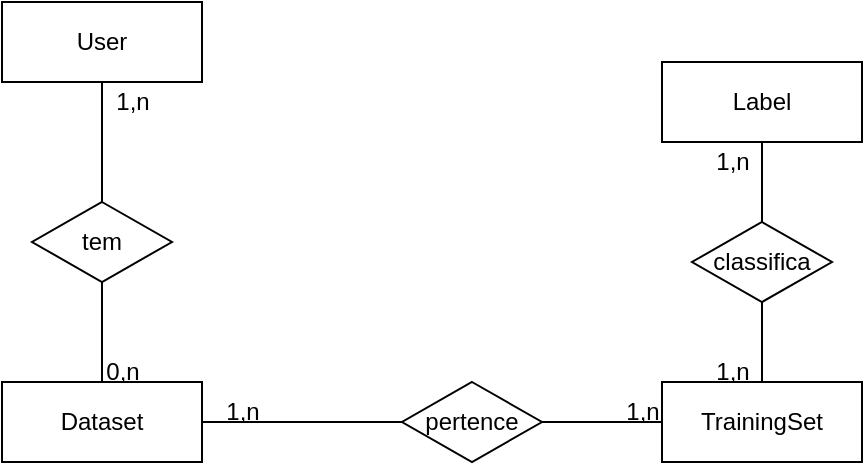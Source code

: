 <mxfile version="20.2.3" type="device" pages="3"><diagram id="UKA-fJZX51Dtu21Mr79F" name="Diagrama Entidade-Relacionamento"><mxGraphModel dx="1038" dy="649" grid="1" gridSize="10" guides="1" tooltips="1" connect="1" arrows="1" fold="1" page="1" pageScale="1" pageWidth="850" pageHeight="1100" math="0" shadow="0"><root><mxCell id="0"/><mxCell id="1" parent="0"/><mxCell id="28JDoQmIh1zBbJK-8uOF-22" style="edgeStyle=orthogonalEdgeStyle;rounded=0;orthogonalLoop=1;jettySize=auto;html=1;exitX=0.5;exitY=1;exitDx=0;exitDy=0;entryX=0.5;entryY=0;entryDx=0;entryDy=0;endArrow=none;endFill=0;" parent="1" source="28JDoQmIh1zBbJK-8uOF-14" target="28JDoQmIh1zBbJK-8uOF-15" edge="1"><mxGeometry relative="1" as="geometry"/></mxCell><mxCell id="28JDoQmIh1zBbJK-8uOF-14" value="User" style="whiteSpace=wrap;html=1;align=center;" parent="1" vertex="1"><mxGeometry x="80" y="40" width="100" height="40" as="geometry"/></mxCell><mxCell id="28JDoQmIh1zBbJK-8uOF-23" style="edgeStyle=orthogonalEdgeStyle;rounded=0;orthogonalLoop=1;jettySize=auto;html=1;endArrow=none;endFill=0;" parent="1" source="28JDoQmIh1zBbJK-8uOF-15" target="28JDoQmIh1zBbJK-8uOF-16" edge="1"><mxGeometry relative="1" as="geometry"/></mxCell><mxCell id="28JDoQmIh1zBbJK-8uOF-15" value="tem" style="shape=rhombus;perimeter=rhombusPerimeter;whiteSpace=wrap;html=1;align=center;" parent="1" vertex="1"><mxGeometry x="95" y="140" width="70" height="40" as="geometry"/></mxCell><mxCell id="28JDoQmIh1zBbJK-8uOF-27" style="edgeStyle=orthogonalEdgeStyle;rounded=0;orthogonalLoop=1;jettySize=auto;html=1;entryX=0;entryY=0.5;entryDx=0;entryDy=0;endArrow=none;endFill=0;" parent="1" source="28JDoQmIh1zBbJK-8uOF-16" target="28JDoQmIh1zBbJK-8uOF-20" edge="1"><mxGeometry relative="1" as="geometry"/></mxCell><mxCell id="28JDoQmIh1zBbJK-8uOF-16" value="Dataset" style="whiteSpace=wrap;html=1;align=center;" parent="1" vertex="1"><mxGeometry x="80" y="230" width="100" height="40" as="geometry"/></mxCell><mxCell id="28JDoQmIh1zBbJK-8uOF-17" value="TrainingSet" style="whiteSpace=wrap;html=1;align=center;" parent="1" vertex="1"><mxGeometry x="410" y="230" width="100" height="40" as="geometry"/></mxCell><mxCell id="28JDoQmIh1zBbJK-8uOF-25" style="edgeStyle=orthogonalEdgeStyle;rounded=0;orthogonalLoop=1;jettySize=auto;html=1;entryX=0.5;entryY=0;entryDx=0;entryDy=0;endArrow=none;endFill=0;" parent="1" source="28JDoQmIh1zBbJK-8uOF-18" target="28JDoQmIh1zBbJK-8uOF-21" edge="1"><mxGeometry relative="1" as="geometry"/></mxCell><mxCell id="28JDoQmIh1zBbJK-8uOF-18" value="Label" style="whiteSpace=wrap;html=1;align=center;" parent="1" vertex="1"><mxGeometry x="410" y="70" width="100" height="40" as="geometry"/></mxCell><mxCell id="28JDoQmIh1zBbJK-8uOF-26" style="edgeStyle=orthogonalEdgeStyle;rounded=0;orthogonalLoop=1;jettySize=auto;html=1;entryX=0;entryY=0.5;entryDx=0;entryDy=0;endArrow=none;endFill=0;" parent="1" source="28JDoQmIh1zBbJK-8uOF-20" target="28JDoQmIh1zBbJK-8uOF-17" edge="1"><mxGeometry relative="1" as="geometry"/></mxCell><mxCell id="28JDoQmIh1zBbJK-8uOF-20" value="pertence" style="shape=rhombus;perimeter=rhombusPerimeter;whiteSpace=wrap;html=1;align=center;" parent="1" vertex="1"><mxGeometry x="280" y="230" width="70" height="40" as="geometry"/></mxCell><mxCell id="28JDoQmIh1zBbJK-8uOF-24" style="edgeStyle=orthogonalEdgeStyle;rounded=0;orthogonalLoop=1;jettySize=auto;html=1;entryX=0.5;entryY=0;entryDx=0;entryDy=0;endArrow=none;endFill=0;" parent="1" source="28JDoQmIh1zBbJK-8uOF-21" target="28JDoQmIh1zBbJK-8uOF-17" edge="1"><mxGeometry relative="1" as="geometry"/></mxCell><mxCell id="28JDoQmIh1zBbJK-8uOF-21" value="classifica" style="shape=rhombus;perimeter=rhombusPerimeter;whiteSpace=wrap;html=1;align=center;" parent="1" vertex="1"><mxGeometry x="425" y="150" width="70" height="40" as="geometry"/></mxCell><mxCell id="28JDoQmIh1zBbJK-8uOF-28" value="1,n" style="text;html=1;align=center;verticalAlign=middle;resizable=0;points=[];autosize=1;strokeColor=none;fillColor=none;" parent="1" vertex="1"><mxGeometry x="125" y="75" width="40" height="30" as="geometry"/></mxCell><mxCell id="28JDoQmIh1zBbJK-8uOF-29" value="0,n" style="text;html=1;align=center;verticalAlign=middle;resizable=0;points=[];autosize=1;strokeColor=none;fillColor=none;" parent="1" vertex="1"><mxGeometry x="120" y="210" width="40" height="30" as="geometry"/></mxCell><mxCell id="28JDoQmIh1zBbJK-8uOF-30" value="1,n" style="text;html=1;align=center;verticalAlign=middle;resizable=0;points=[];autosize=1;strokeColor=none;fillColor=none;" parent="1" vertex="1"><mxGeometry x="180" y="230" width="40" height="30" as="geometry"/></mxCell><mxCell id="28JDoQmIh1zBbJK-8uOF-31" value="1,n" style="text;html=1;align=center;verticalAlign=middle;resizable=0;points=[];autosize=1;strokeColor=none;fillColor=none;" parent="1" vertex="1"><mxGeometry x="380" y="230" width="40" height="30" as="geometry"/></mxCell><mxCell id="28JDoQmIh1zBbJK-8uOF-34" value="1,n" style="text;html=1;align=center;verticalAlign=middle;resizable=0;points=[];autosize=1;strokeColor=none;fillColor=none;" parent="1" vertex="1"><mxGeometry x="425" y="105" width="40" height="30" as="geometry"/></mxCell><mxCell id="28JDoQmIh1zBbJK-8uOF-35" value="1,n" style="text;html=1;align=center;verticalAlign=middle;resizable=0;points=[];autosize=1;strokeColor=none;fillColor=none;" parent="1" vertex="1"><mxGeometry x="425" y="210" width="40" height="30" as="geometry"/></mxCell></root></mxGraphModel></diagram><diagram id="lT7_scDHUysdM4CFeN-N" name="diagrama caso de uso"><mxGraphModel dx="1038" dy="1749" grid="1" gridSize="10" guides="1" tooltips="1" connect="1" arrows="1" fold="1" page="1" pageScale="1" pageWidth="850" pageHeight="1100" math="0" shadow="0"><root><mxCell id="0"/><mxCell id="1" parent="0"/><mxCell id="EmwEudxkGpXho3QLPVCU-21" value="" style="whiteSpace=wrap;html=1;aspect=fixed;" vertex="1" parent="1"><mxGeometry x="90" y="-20" width="650" height="650" as="geometry"/></mxCell><mxCell id="EmwEudxkGpXho3QLPVCU-1" value="Usuário" style="shape=umlActor;verticalLabelPosition=bottom;verticalAlign=top;html=1;outlineConnect=0;" vertex="1" parent="1"><mxGeometry x="10" y="220" width="30" height="60" as="geometry"/></mxCell><mxCell id="EmwEudxkGpXho3QLPVCU-5" value="&amp;nbsp;Escolher o número de dados" style="ellipse;whiteSpace=wrap;html=1;" vertex="1" parent="1"><mxGeometry x="210" y="40" width="190" height="70" as="geometry"/></mxCell><mxCell id="EmwEudxkGpXho3QLPVCU-6" value="Gerar Dataset" style="ellipse;whiteSpace=wrap;html=1;" vertex="1" parent="1"><mxGeometry x="580" y="150" width="140" height="70" as="geometry"/></mxCell><mxCell id="EmwEudxkGpXho3QLPVCU-8" value="" style="endArrow=classic;html=1;rounded=0;exitX=1;exitY=0.5;exitDx=0;exitDy=0;entryX=0;entryY=0.5;entryDx=0;entryDy=0;" edge="1" parent="1" source="EmwEudxkGpXho3QLPVCU-5" target="EmwEudxkGpXho3QLPVCU-6"><mxGeometry width="50" height="50" relative="1" as="geometry"><mxPoint x="450" y="160" as="sourcePoint"/><mxPoint x="500" y="110" as="targetPoint"/></mxGeometry></mxCell><mxCell id="EmwEudxkGpXho3QLPVCU-9" value="Visualizar dados&amp;nbsp;" style="ellipse;whiteSpace=wrap;html=1;" vertex="1" parent="1"><mxGeometry x="240" y="460" width="140" height="70" as="geometry"/></mxCell><mxCell id="EmwEudxkGpXho3QLPVCU-10" value="Filtrar dados&amp;nbsp;" style="ellipse;whiteSpace=wrap;html=1;" vertex="1" parent="1"><mxGeometry x="230" y="160" width="140" height="70" as="geometry"/></mxCell><mxCell id="EmwEudxkGpXho3QLPVCU-12" value="Exportar os dados" style="ellipse;whiteSpace=wrap;html=1;" vertex="1" parent="1"><mxGeometry x="240" y="360" width="140" height="70" as="geometry"/></mxCell><mxCell id="EmwEudxkGpXho3QLPVCU-13" value="Limpar o filtro" style="ellipse;whiteSpace=wrap;html=1;" vertex="1" parent="1"><mxGeometry x="235" y="260" width="140" height="70" as="geometry"/></mxCell><mxCell id="EmwEudxkGpXho3QLPVCU-14" value="" style="endArrow=none;html=1;rounded=0;entryX=0;entryY=0.5;entryDx=0;entryDy=0;" edge="1" parent="1" target="EmwEudxkGpXho3QLPVCU-5"><mxGeometry width="50" height="50" relative="1" as="geometry"><mxPoint x="40" y="240" as="sourcePoint"/><mxPoint x="130" y="170" as="targetPoint"/></mxGeometry></mxCell><mxCell id="EmwEudxkGpXho3QLPVCU-15" value="" style="endArrow=none;html=1;rounded=0;entryX=0;entryY=0.5;entryDx=0;entryDy=0;" edge="1" parent="1" target="EmwEudxkGpXho3QLPVCU-10"><mxGeometry width="50" height="50" relative="1" as="geometry"><mxPoint x="40" y="240" as="sourcePoint"/><mxPoint x="220" y="85" as="targetPoint"/></mxGeometry></mxCell><mxCell id="EmwEudxkGpXho3QLPVCU-16" value="" style="endArrow=none;html=1;rounded=0;entryX=0;entryY=0.5;entryDx=0;entryDy=0;" edge="1" parent="1" target="EmwEudxkGpXho3QLPVCU-13"><mxGeometry width="50" height="50" relative="1" as="geometry"><mxPoint x="40" y="240" as="sourcePoint"/><mxPoint x="230" y="95" as="targetPoint"/></mxGeometry></mxCell><mxCell id="EmwEudxkGpXho3QLPVCU-19" value="" style="endArrow=none;html=1;rounded=0;entryX=0;entryY=0.5;entryDx=0;entryDy=0;" edge="1" parent="1" target="EmwEudxkGpXho3QLPVCU-12"><mxGeometry width="50" height="50" relative="1" as="geometry"><mxPoint x="40" y="240" as="sourcePoint"/><mxPoint x="245" y="305" as="targetPoint"/></mxGeometry></mxCell><mxCell id="EmwEudxkGpXho3QLPVCU-20" value="" style="endArrow=none;html=1;rounded=0;entryX=0;entryY=0.5;entryDx=0;entryDy=0;" edge="1" parent="1" target="EmwEudxkGpXho3QLPVCU-9"><mxGeometry width="50" height="50" relative="1" as="geometry"><mxPoint x="40" y="240" as="sourcePoint"/><mxPoint x="255" y="315" as="targetPoint"/></mxGeometry></mxCell><mxCell id="EmwEudxkGpXho3QLPVCU-32" value="&amp;lt;&amp;lt;Include&amp;gt;&amp;gt;" style="endArrow=blockThin;endSize=12;dashed=1;html=1;rounded=0;dashPattern=1 4;endFill=1;exitX=0.5;exitY=1;exitDx=0;exitDy=0;entryX=1;entryY=0.5;entryDx=0;entryDy=0;" edge="1" parent="1" source="EmwEudxkGpXho3QLPVCU-6" target="EmwEudxkGpXho3QLPVCU-9"><mxGeometry width="160" relative="1" as="geometry"><mxPoint x="450" y="510" as="sourcePoint"/><mxPoint x="610" y="510" as="targetPoint"/></mxGeometry></mxCell><mxCell id="EmwEudxkGpXho3QLPVCU-33" value="&amp;lt;&amp;lt;Extend&amp;gt;&amp;gt;" style="endArrow=blockThin;endSize=12;dashed=1;html=1;rounded=0;dashPattern=1 4;endFill=1;entryX=0.026;entryY=0.657;entryDx=0;entryDy=0;entryPerimeter=0;exitX=1;exitY=0.5;exitDx=0;exitDy=0;" edge="1" parent="1" source="EmwEudxkGpXho3QLPVCU-10" target="EmwEudxkGpXho3QLPVCU-6"><mxGeometry width="160" relative="1" as="geometry"><mxPoint x="460" y="340" as="sourcePoint"/><mxPoint x="620" y="340" as="targetPoint"/></mxGeometry></mxCell><mxCell id="EmwEudxkGpXho3QLPVCU-34" value="&amp;lt;&amp;lt;Extend&amp;gt;&amp;gt;" style="endArrow=blockThin;endSize=12;dashed=1;html=1;rounded=0;dashPattern=1 4;endFill=1;entryX=0.1;entryY=0.806;entryDx=0;entryDy=0;entryPerimeter=0;exitX=1;exitY=0.5;exitDx=0;exitDy=0;" edge="1" parent="1" source="EmwEudxkGpXho3QLPVCU-13" target="EmwEudxkGpXho3QLPVCU-6"><mxGeometry width="160" relative="1" as="geometry"><mxPoint x="380" y="205" as="sourcePoint"/><mxPoint x="593.64" y="205.99" as="targetPoint"/></mxGeometry></mxCell><mxCell id="EmwEudxkGpXho3QLPVCU-36" value="&amp;lt;&amp;lt;Include&amp;gt;&amp;gt;" style="endArrow=blockThin;endSize=12;dashed=1;html=1;rounded=0;dashPattern=1 4;endFill=1;entryX=1;entryY=0.5;entryDx=0;entryDy=0;" edge="1" parent="1" source="EmwEudxkGpXho3QLPVCU-6" target="EmwEudxkGpXho3QLPVCU-12"><mxGeometry width="160" relative="1" as="geometry"><mxPoint x="660" y="230" as="sourcePoint"/><mxPoint x="390" y="505" as="targetPoint"/></mxGeometry></mxCell></root></mxGraphModel></diagram><diagram id="VjDTDGF4lTlSSYypIpFh" name="Graphrdf dataset"><mxGraphModel dx="1888" dy="1749" grid="1" gridSize="10" guides="1" tooltips="1" connect="1" arrows="1" fold="1" page="1" pageScale="1" pageWidth="850" pageHeight="1100" math="0" shadow="0"><root><mxCell id="0"/><mxCell id="1" parent="0"/><mxCell id="FWmLa_b9Bjo7nw4KaXNd-2" style="edgeStyle=orthogonalEdgeStyle;rounded=0;orthogonalLoop=1;jettySize=auto;html=1;exitX=0.5;exitY=0;exitDx=0;exitDy=0;" parent="1" source="FWmLa_b9Bjo7nw4KaXNd-1" target="FWmLa_b9Bjo7nw4KaXNd-3" edge="1"><mxGeometry relative="1" as="geometry"><mxPoint x="150" y="60" as="targetPoint"/></mxGeometry></mxCell><mxCell id="FWmLa_b9Bjo7nw4KaXNd-1" value="A" style="ellipse;whiteSpace=wrap;html=1;" parent="1" vertex="1"><mxGeometry x="90" y="120" width="120" height="90" as="geometry"/></mxCell><mxCell id="FWmLa_b9Bjo7nw4KaXNd-3" value="&quot;Albania&quot;" style="text;html=1;align=center;verticalAlign=middle;resizable=0;points=[];autosize=1;strokeColor=none;fillColor=none;" parent="1" vertex="1"><mxGeometry x="115" y="30" width="70" height="30" as="geometry"/></mxCell><mxCell id="FWmLa_b9Bjo7nw4KaXNd-5" value="28750&lt;br&gt;" style="text;html=1;align=center;verticalAlign=middle;resizable=0;points=[];autosize=1;strokeColor=none;fillColor=none;" parent="1" vertex="1"><mxGeometry x="270" y="95" width="60" height="30" as="geometry"/></mxCell><mxCell id="FWmLa_b9Bjo7nw4KaXNd-7" value="E" style="ellipse;whiteSpace=wrap;html=1;" parent="1" vertex="1"><mxGeometry x="410" y="110" width="120" height="80" as="geometry"/></mxCell><mxCell id="FWmLa_b9Bjo7nw4KaXNd-13" value="" style="endArrow=classic;html=1;rounded=0;" parent="1" target="FWmLa_b9Bjo7nw4KaXNd-5" edge="1"><mxGeometry width="50" height="50" relative="1" as="geometry"><mxPoint x="210" y="150" as="sourcePoint"/><mxPoint x="260" y="100" as="targetPoint"/></mxGeometry></mxCell><mxCell id="FWmLa_b9Bjo7nw4KaXNd-15" value="&quot;parliamentary democracy&quot;&lt;br&gt;" style="text;html=1;align=center;verticalAlign=middle;resizable=0;points=[];autosize=1;strokeColor=none;fillColor=none;" parent="1" vertex="1"><mxGeometry y="250" width="170" height="30" as="geometry"/></mxCell><mxCell id="FWmLa_b9Bjo7nw4KaXNd-16" value="13.19&lt;br&gt;" style="text;html=1;align=center;verticalAlign=middle;resizable=0;points=[];autosize=1;strokeColor=none;fillColor=none;" parent="1" vertex="1"><mxGeometry x="-130" y="110" width="50" height="30" as="geometry"/></mxCell><mxCell id="FWmLa_b9Bjo7nw4KaXNd-18" value="C" style="ellipse;whiteSpace=wrap;html=1;" parent="1" vertex="1"><mxGeometry x="260" y="270" width="120" height="60" as="geometry"/></mxCell><mxCell id="FWmLa_b9Bjo7nw4KaXNd-20" value="" style="endArrow=classic;html=1;rounded=0;exitX=1;exitY=1;exitDx=0;exitDy=0;entryX=0.06;entryY=0.27;entryDx=0;entryDy=0;entryPerimeter=0;" parent="1" source="FWmLa_b9Bjo7nw4KaXNd-1" target="FWmLa_b9Bjo7nw4KaXNd-18" edge="1"><mxGeometry width="50" height="50" relative="1" as="geometry"><mxPoint x="230" y="170" as="sourcePoint"/><mxPoint x="290" y="143.333" as="targetPoint"/></mxGeometry></mxCell><mxCell id="FWmLa_b9Bjo7nw4KaXNd-21" value="" style="endArrow=classic;html=1;rounded=0;exitX=0;exitY=1;exitDx=0;exitDy=0;entryX=0.496;entryY=0.013;entryDx=0;entryDy=0;entryPerimeter=0;" parent="1" source="FWmLa_b9Bjo7nw4KaXNd-1" target="FWmLa_b9Bjo7nw4KaXNd-15" edge="1"><mxGeometry width="50" height="50" relative="1" as="geometry"><mxPoint x="240" y="180" as="sourcePoint"/><mxPoint x="300" y="153.333" as="targetPoint"/></mxGeometry></mxCell><mxCell id="FWmLa_b9Bjo7nw4KaXNd-22" value="" style="endArrow=classic;html=1;rounded=0;exitX=0;exitY=0.5;exitDx=0;exitDy=0;" parent="1" source="FWmLa_b9Bjo7nw4KaXNd-1" target="FWmLa_b9Bjo7nw4KaXNd-16" edge="1"><mxGeometry width="50" height="50" relative="1" as="geometry"><mxPoint x="250" y="190" as="sourcePoint"/><mxPoint x="310" y="163.333" as="targetPoint"/></mxGeometry></mxCell><mxCell id="FWmLa_b9Bjo7nw4KaXNd-23" value="name&lt;br&gt;" style="text;html=1;align=center;verticalAlign=middle;resizable=0;points=[];autosize=1;strokeColor=none;fillColor=none;" parent="1" vertex="1"><mxGeometry x="145" y="80" width="50" height="30" as="geometry"/></mxCell><mxCell id="FWmLa_b9Bjo7nw4KaXNd-25" value="area" style="text;html=1;align=center;verticalAlign=middle;resizable=0;points=[];autosize=1;strokeColor=none;fillColor=none;" parent="1" vertex="1"><mxGeometry x="200" y="115" width="50" height="30" as="geometry"/></mxCell><mxCell id="FWmLa_b9Bjo7nw4KaXNd-27" value="government" style="text;html=1;align=center;verticalAlign=middle;resizable=0;points=[];autosize=1;strokeColor=none;fillColor=none;" parent="1" vertex="1"><mxGeometry x="90" y="205" width="90" height="30" as="geometry"/></mxCell><mxCell id="FWmLa_b9Bjo7nw4KaXNd-28" value="infantMortality" style="text;html=1;align=center;verticalAlign=middle;resizable=0;points=[];autosize=1;strokeColor=none;fillColor=none;" parent="1" vertex="1"><mxGeometry x="-50" y="145" width="100" height="30" as="geometry"/></mxCell><mxCell id="FWmLa_b9Bjo7nw4KaXNd-29" value="&quot;Tirana&quot;" style="text;html=1;align=center;verticalAlign=middle;resizable=0;points=[];autosize=1;strokeColor=none;fillColor=none;" parent="1" vertex="1"><mxGeometry x="550" y="240" width="70" height="30" as="geometry"/></mxCell><mxCell id="FWmLa_b9Bjo7nw4KaXNd-32" value="hadPopulation" style="text;html=1;align=center;verticalAlign=middle;resizable=0;points=[];autosize=1;strokeColor=none;fillColor=none;" parent="1" vertex="1"><mxGeometry x="220" y="220" width="100" height="30" as="geometry"/></mxCell><mxCell id="FWmLa_b9Bjo7nw4KaXNd-33" value="" style="endArrow=classic;html=1;rounded=0;exitX=1;exitY=1;exitDx=0;exitDy=0;entryX=0.229;entryY=0.02;entryDx=0;entryDy=0;entryPerimeter=0;" parent="1" source="FWmLa_b9Bjo7nw4KaXNd-7" target="FWmLa_b9Bjo7nw4KaXNd-29" edge="1"><mxGeometry width="50" height="50" relative="1" as="geometry"><mxPoint x="410" y="185" as="sourcePoint"/><mxPoint x="330" y="280" as="targetPoint"/></mxGeometry></mxCell><mxCell id="FWmLa_b9Bjo7nw4KaXNd-34" value="name&lt;br&gt;" style="text;html=1;align=center;verticalAlign=middle;resizable=0;points=[];autosize=1;strokeColor=none;fillColor=none;" parent="1" vertex="1"><mxGeometry x="500" y="200" width="50" height="30" as="geometry"/></mxCell><mxCell id="FWmLa_b9Bjo7nw4KaXNd-36" value="" style="endArrow=classic;html=1;rounded=0;exitX=0;exitY=1;exitDx=0;exitDy=0;" parent="1" source="FWmLa_b9Bjo7nw4KaXNd-18" edge="1"><mxGeometry width="50" height="50" relative="1" as="geometry"><mxPoint x="202.426" y="198.284" as="sourcePoint"/><mxPoint x="220" y="360" as="targetPoint"/></mxGeometry></mxCell><mxCell id="FWmLa_b9Bjo7nw4KaXNd-37" value="" style="endArrow=classic;html=1;rounded=0;exitX=0.5;exitY=1;exitDx=0;exitDy=0;" parent="1" source="FWmLa_b9Bjo7nw4KaXNd-18" edge="1"><mxGeometry width="50" height="50" relative="1" as="geometry"><mxPoint x="287.574" y="331.213" as="sourcePoint"/><mxPoint x="310" y="380" as="targetPoint"/></mxGeometry></mxCell><mxCell id="FWmLa_b9Bjo7nw4KaXNd-38" value="&quot;2001&quot;^^xsd:gYear" style="text;html=1;align=center;verticalAlign=middle;resizable=0;points=[];autosize=1;strokeColor=none;fillColor=none;" parent="1" vertex="1"><mxGeometry x="150" y="360" width="120" height="30" as="geometry"/></mxCell><mxCell id="FWmLa_b9Bjo7nw4KaXNd-39" value="&quot;3069275&quot;" style="text;html=1;align=center;verticalAlign=middle;resizable=0;points=[];autosize=1;strokeColor=none;fillColor=none;" parent="1" vertex="1"><mxGeometry x="265" y="380" width="80" height="30" as="geometry"/></mxCell><mxCell id="FWmLa_b9Bjo7nw4KaXNd-40" value="year" style="text;html=1;align=center;verticalAlign=middle;resizable=0;points=[];autosize=1;strokeColor=none;fillColor=none;" parent="1" vertex="1"><mxGeometry x="210" y="320" width="50" height="30" as="geometry"/></mxCell><mxCell id="FWmLa_b9Bjo7nw4KaXNd-41" value="value" style="text;html=1;align=center;verticalAlign=middle;resizable=0;points=[];autosize=1;strokeColor=none;fillColor=none;" parent="1" vertex="1"><mxGeometry x="310" y="330" width="50" height="30" as="geometry"/></mxCell><mxCell id="FWmLa_b9Bjo7nw4KaXNd-42" value="G" style="ellipse;whiteSpace=wrap;html=1;" parent="1" vertex="1"><mxGeometry x="305" y="-45" width="120" height="80" as="geometry"/></mxCell><mxCell id="FWmLa_b9Bjo7nw4KaXNd-43" value="" style="endArrow=classic;html=1;rounded=0;exitX=0.5;exitY=0;exitDx=0;exitDy=0;" parent="1" source="FWmLa_b9Bjo7nw4KaXNd-42" edge="1"><mxGeometry width="50" height="50" relative="1" as="geometry"><mxPoint x="452.426" y="176.213" as="sourcePoint"/><mxPoint x="370" y="-90" as="targetPoint"/></mxGeometry></mxCell><mxCell id="FWmLa_b9Bjo7nw4KaXNd-44" value="name" style="text;html=1;align=center;verticalAlign=middle;resizable=0;points=[];autosize=1;strokeColor=none;fillColor=none;" parent="1" vertex="1"><mxGeometry x="360" y="-75" width="50" height="30" as="geometry"/></mxCell><mxCell id="bEQoDP4Bvjz4KSjEB6Gk-3" value="isMember" style="text;html=1;align=center;verticalAlign=middle;resizable=0;points=[];autosize=1;strokeColor=none;fillColor=none;" parent="1" vertex="1"><mxGeometry x="195" y="55" width="80" height="30" as="geometry"/></mxCell><mxCell id="bEQoDP4Bvjz4KSjEB6Gk-4" value="&quot;Australia Group&quot;" style="text;html=1;align=center;verticalAlign=middle;resizable=0;points=[];autosize=1;strokeColor=none;fillColor=none;" parent="1" vertex="1"><mxGeometry x="320" y="-120" width="120" height="30" as="geometry"/></mxCell><mxCell id="bEQoDP4Bvjz4KSjEB6Gk-11" value="" style="endArrow=classic;html=1;rounded=0;exitX=0;exitY=0;exitDx=0;exitDy=0;" parent="1" source="FWmLa_b9Bjo7nw4KaXNd-1" edge="1"><mxGeometry width="50" height="50" relative="1" as="geometry"><mxPoint x="117.574" y="198.284" as="sourcePoint"/><mxPoint x="40" y="60" as="targetPoint"/></mxGeometry></mxCell><mxCell id="bEQoDP4Bvjz4KSjEB6Gk-12" value="&quot;AL&quot;" style="text;html=1;align=center;verticalAlign=middle;resizable=0;points=[];autosize=1;strokeColor=none;fillColor=none;" parent="1" vertex="1"><mxGeometry x="20" y="30" width="50" height="30" as="geometry"/></mxCell><mxCell id="bEQoDP4Bvjz4KSjEB6Gk-13" value="carCode" style="text;html=1;align=center;verticalAlign=middle;resizable=0;points=[];autosize=1;strokeColor=none;fillColor=none;" parent="1" vertex="1"><mxGeometry x="70" y="80" width="70" height="30" as="geometry"/></mxCell><mxCell id="bEQoDP4Bvjz4KSjEB6Gk-14" value="" style="endArrow=classic;html=1;rounded=0;exitX=0.072;exitY=0.753;exitDx=0;exitDy=0;exitPerimeter=0;entryX=0.692;entryY=0.058;entryDx=0;entryDy=0;entryPerimeter=0;" parent="1" source="FWmLa_b9Bjo7nw4KaXNd-1" target="bEQoDP4Bvjz4KSjEB6Gk-15" edge="1"><mxGeometry width="50" height="50" relative="1" as="geometry"><mxPoint x="117.574" y="198.284" as="sourcePoint"/><mxPoint x="-40" y="220" as="targetPoint"/></mxGeometry></mxCell><mxCell id="bEQoDP4Bvjz4KSjEB6Gk-17" style="edgeStyle=orthogonalEdgeStyle;rounded=0;orthogonalLoop=1;jettySize=auto;html=1;exitX=0.5;exitY=1;exitDx=0;exitDy=0;entryX=0.42;entryY=0.007;entryDx=0;entryDy=0;entryPerimeter=0;" parent="1" source="bEQoDP4Bvjz4KSjEB6Gk-15" target="bEQoDP4Bvjz4KSjEB6Gk-16" edge="1"><mxGeometry relative="1" as="geometry"/></mxCell><mxCell id="bEQoDP4Bvjz4KSjEB6Gk-15" value="B" style="ellipse;whiteSpace=wrap;html=1;" parent="1" vertex="1"><mxGeometry x="-120" y="235" width="120" height="80" as="geometry"/></mxCell><mxCell id="bEQoDP4Bvjz4KSjEB6Gk-16" value="&quot;Country&quot;" style="text;html=1;align=center;verticalAlign=middle;resizable=0;points=[];autosize=1;strokeColor=none;fillColor=none;" parent="1" vertex="1"><mxGeometry x="-90" y="360" width="70" height="30" as="geometry"/></mxCell><mxCell id="bEQoDP4Bvjz4KSjEB6Gk-18" value="label" style="text;html=1;align=center;verticalAlign=middle;resizable=0;points=[];autosize=1;strokeColor=none;fillColor=none;" parent="1" vertex="1"><mxGeometry x="-70" y="320" width="50" height="30" as="geometry"/></mxCell><mxCell id="bEQoDP4Bvjz4KSjEB6Gk-19" value="type" style="text;html=1;align=center;verticalAlign=middle;resizable=0;points=[];autosize=1;strokeColor=none;fillColor=none;" parent="1" vertex="1"><mxGeometry x="-20" y="190" width="50" height="30" as="geometry"/></mxCell><mxCell id="bEQoDP4Bvjz4KSjEB6Gk-21" style="edgeStyle=orthogonalEdgeStyle;rounded=0;orthogonalLoop=1;jettySize=auto;html=1;exitX=0.5;exitY=1;exitDx=0;exitDy=0;" parent="1" source="bEQoDP4Bvjz4KSjEB6Gk-20" edge="1"><mxGeometry relative="1" as="geometry"><mxPoint x="440" y="450" as="targetPoint"/></mxGeometry></mxCell><mxCell id="bEQoDP4Bvjz4KSjEB6Gk-20" value="D" style="ellipse;whiteSpace=wrap;html=1;" parent="1" vertex="1"><mxGeometry x="380" y="330" width="120" height="80" as="geometry"/></mxCell><mxCell id="bEQoDP4Bvjz4KSjEB6Gk-22" value="&quot;PopulationCount&quot;" style="text;html=1;align=center;verticalAlign=middle;resizable=0;points=[];autosize=1;strokeColor=none;fillColor=none;" parent="1" vertex="1"><mxGeometry x="390" y="455" width="120" height="30" as="geometry"/></mxCell><mxCell id="bEQoDP4Bvjz4KSjEB6Gk-23" value="label" style="text;html=1;align=center;verticalAlign=middle;resizable=0;points=[];autosize=1;strokeColor=none;fillColor=none;" parent="1" vertex="1"><mxGeometry x="440" y="410" width="50" height="30" as="geometry"/></mxCell><mxCell id="bEQoDP4Bvjz4KSjEB6Gk-25" value="" style="endArrow=classic;html=1;rounded=0;exitX=1;exitY=1;exitDx=0;exitDy=0;entryX=0;entryY=0;entryDx=0;entryDy=0;" parent="1" source="FWmLa_b9Bjo7nw4KaXNd-18" target="bEQoDP4Bvjz4KSjEB6Gk-20" edge="1"><mxGeometry width="50" height="50" relative="1" as="geometry"><mxPoint x="430" y="310" as="sourcePoint"/><mxPoint x="480" y="260" as="targetPoint"/></mxGeometry></mxCell><mxCell id="bEQoDP4Bvjz4KSjEB6Gk-26" value="type" style="text;html=1;align=center;verticalAlign=middle;resizable=0;points=[];autosize=1;strokeColor=none;fillColor=none;" parent="1" vertex="1"><mxGeometry x="365" y="305" width="50" height="30" as="geometry"/></mxCell><mxCell id="bEQoDP4Bvjz4KSjEB6Gk-27" value="D" style="ellipse;whiteSpace=wrap;html=1;" parent="1" vertex="1"><mxGeometry x="380" y="330" width="120" height="80" as="geometry"/></mxCell><mxCell id="bEQoDP4Bvjz4KSjEB6Gk-29" value="&quot;City&quot;" style="text;html=1;align=center;verticalAlign=middle;resizable=0;points=[];autosize=1;strokeColor=none;fillColor=none;" parent="1" vertex="1"><mxGeometry x="570" y="110" width="50" height="30" as="geometry"/></mxCell><mxCell id="bEQoDP4Bvjz4KSjEB6Gk-30" value="label" style="text;html=1;align=center;verticalAlign=middle;resizable=0;points=[];autosize=1;strokeColor=none;fillColor=none;" parent="1" vertex="1"><mxGeometry x="540" y="65" width="50" height="30" as="geometry"/></mxCell><mxCell id="bEQoDP4Bvjz4KSjEB6Gk-31" value="F" style="ellipse;whiteSpace=wrap;html=1;" parent="1" vertex="1"><mxGeometry x="430" y="15" width="120" height="80" as="geometry"/></mxCell><mxCell id="bEQoDP4Bvjz4KSjEB6Gk-32" value="" style="endArrow=classic;html=1;rounded=0;exitX=1;exitY=1;exitDx=0;exitDy=0;" parent="1" source="bEQoDP4Bvjz4KSjEB6Gk-31" edge="1"><mxGeometry width="50" height="50" relative="1" as="geometry"><mxPoint x="540" y="140" as="sourcePoint"/><mxPoint x="590" y="110" as="targetPoint"/></mxGeometry></mxCell><mxCell id="bEQoDP4Bvjz4KSjEB6Gk-35" value="" style="endArrow=classic;html=1;rounded=0;exitX=0.688;exitY=0.06;exitDx=0;exitDy=0;exitPerimeter=0;entryX=0.298;entryY=0.945;entryDx=0;entryDy=0;entryPerimeter=0;" parent="1" source="FWmLa_b9Bjo7nw4KaXNd-7" target="bEQoDP4Bvjz4KSjEB6Gk-31" edge="1"><mxGeometry width="50" height="50" relative="1" as="geometry"><mxPoint x="542.426" y="93.284" as="sourcePoint"/><mxPoint x="600" y="120" as="targetPoint"/></mxGeometry></mxCell><mxCell id="bEQoDP4Bvjz4KSjEB6Gk-36" value="type" style="text;html=1;align=center;verticalAlign=middle;resizable=0;points=[];autosize=1;strokeColor=none;fillColor=none;" parent="1" vertex="1"><mxGeometry x="410" y="85" width="50" height="30" as="geometry"/></mxCell><mxCell id="bEQoDP4Bvjz4KSjEB6Gk-37" value="type" style="text;html=1;align=center;verticalAlign=middle;resizable=0;points=[];autosize=1;strokeColor=none;fillColor=none;" parent="1" vertex="1"><mxGeometry x="265" y="-50" width="50" height="30" as="geometry"/></mxCell><mxCell id="bEQoDP4Bvjz4KSjEB6Gk-42" style="edgeStyle=orthogonalEdgeStyle;rounded=0;orthogonalLoop=1;jettySize=auto;html=1;exitX=0;exitY=0.5;exitDx=0;exitDy=0;" parent="1" source="bEQoDP4Bvjz4KSjEB6Gk-38" edge="1"><mxGeometry relative="1" as="geometry"><mxPoint x="100" y="-80" as="targetPoint"/></mxGeometry></mxCell><mxCell id="bEQoDP4Bvjz4KSjEB6Gk-38" value="F" style="ellipse;whiteSpace=wrap;html=1;" parent="1" vertex="1"><mxGeometry x="150" y="-120" width="120" height="80" as="geometry"/></mxCell><mxCell id="bEQoDP4Bvjz4KSjEB6Gk-41" value="" style="endArrow=classic;html=1;rounded=0;exitX=0;exitY=0.5;exitDx=0;exitDy=0;" parent="1" source="FWmLa_b9Bjo7nw4KaXNd-42" target="bEQoDP4Bvjz4KSjEB6Gk-38" edge="1"><mxGeometry width="50" height="50" relative="1" as="geometry"><mxPoint x="240" y="30" as="sourcePoint"/><mxPoint x="290" y="-20" as="targetPoint"/></mxGeometry></mxCell><mxCell id="bEQoDP4Bvjz4KSjEB6Gk-43" value="&quot;Organization&quot;" style="text;html=1;align=center;verticalAlign=middle;resizable=0;points=[];autosize=1;strokeColor=none;fillColor=none;" parent="1" vertex="1"><mxGeometry x="10" y="-95" width="100" height="30" as="geometry"/></mxCell><mxCell id="bEQoDP4Bvjz4KSjEB6Gk-44" value="type" style="text;html=1;align=center;verticalAlign=middle;resizable=0;points=[];autosize=1;strokeColor=none;fillColor=none;" parent="1" vertex="1"><mxGeometry x="100" y="-110" width="50" height="30" as="geometry"/></mxCell><mxCell id="n-rmzOq7MsTreCA2tCoO-2" value="" style="endArrow=classic;html=1;rounded=0;" parent="1" source="FWmLa_b9Bjo7nw4KaXNd-1" target="FWmLa_b9Bjo7nw4KaXNd-42" edge="1"><mxGeometry width="50" height="50" relative="1" as="geometry"><mxPoint x="170" y="110" as="sourcePoint"/><mxPoint x="220" y="60" as="targetPoint"/></mxGeometry></mxCell><mxCell id="n-rmzOq7MsTreCA2tCoO-3" value="" style="endArrow=classic;html=1;rounded=0;exitX=0.985;exitY=0.332;exitDx=0;exitDy=0;exitPerimeter=0;" parent="1" source="FWmLa_b9Bjo7nw4KaXNd-42" edge="1"><mxGeometry width="50" height="50" relative="1" as="geometry"><mxPoint x="420.36" y="-14.598" as="sourcePoint"/><mxPoint x="455" y="-40" as="targetPoint"/></mxGeometry></mxCell><mxCell id="n-rmzOq7MsTreCA2tCoO-4" value="abbrev" style="text;html=1;align=center;verticalAlign=middle;resizable=0;points=[];autosize=1;strokeColor=none;fillColor=none;" parent="1" vertex="1"><mxGeometry x="415" y="-30" width="60" height="30" as="geometry"/></mxCell><mxCell id="n-rmzOq7MsTreCA2tCoO-5" value="&quot;AG&quot;" style="text;html=1;align=center;verticalAlign=middle;resizable=0;points=[];autosize=1;strokeColor=none;fillColor=none;" parent="1" vertex="1"><mxGeometry x="440" y="-70" width="50" height="30" as="geometry"/></mxCell><mxCell id="n-rmzOq7MsTreCA2tCoO-8" value="" style="endArrow=classic;html=1;rounded=0;exitX=1;exitY=0.5;exitDx=0;exitDy=0;entryX=0;entryY=0.5;entryDx=0;entryDy=0;" parent="1" source="FWmLa_b9Bjo7nw4KaXNd-1" target="FWmLa_b9Bjo7nw4KaXNd-7" edge="1"><mxGeometry width="50" height="50" relative="1" as="geometry"><mxPoint x="290" y="180" as="sourcePoint"/><mxPoint x="340" y="140" as="targetPoint"/></mxGeometry></mxCell><mxCell id="n-rmzOq7MsTreCA2tCoO-9" value="capital" style="text;html=1;align=center;verticalAlign=middle;resizable=0;points=[];autosize=1;strokeColor=none;fillColor=none;" parent="1" vertex="1"><mxGeometry x="275" y="135" width="60" height="30" as="geometry"/></mxCell><mxCell id="n-rmzOq7MsTreCA2tCoO-12" value="hasCity" style="text;html=1;align=center;verticalAlign=middle;resizable=0;points=[];autosize=1;strokeColor=none;fillColor=none;" parent="1" vertex="1"><mxGeometry x="290" y="180" width="60" height="30" as="geometry"/></mxCell><mxCell id="n-rmzOq7MsTreCA2tCoO-16" value="" style="endArrow=classic;html=1;rounded=0;entryX=0;entryY=1;entryDx=0;entryDy=0;" parent="1" target="FWmLa_b9Bjo7nw4KaXNd-7" edge="1"><mxGeometry width="50" height="50" relative="1" as="geometry"><mxPoint x="200" y="190" as="sourcePoint"/><mxPoint x="370" y="160" as="targetPoint"/></mxGeometry></mxCell></root></mxGraphModel></diagram></mxfile>